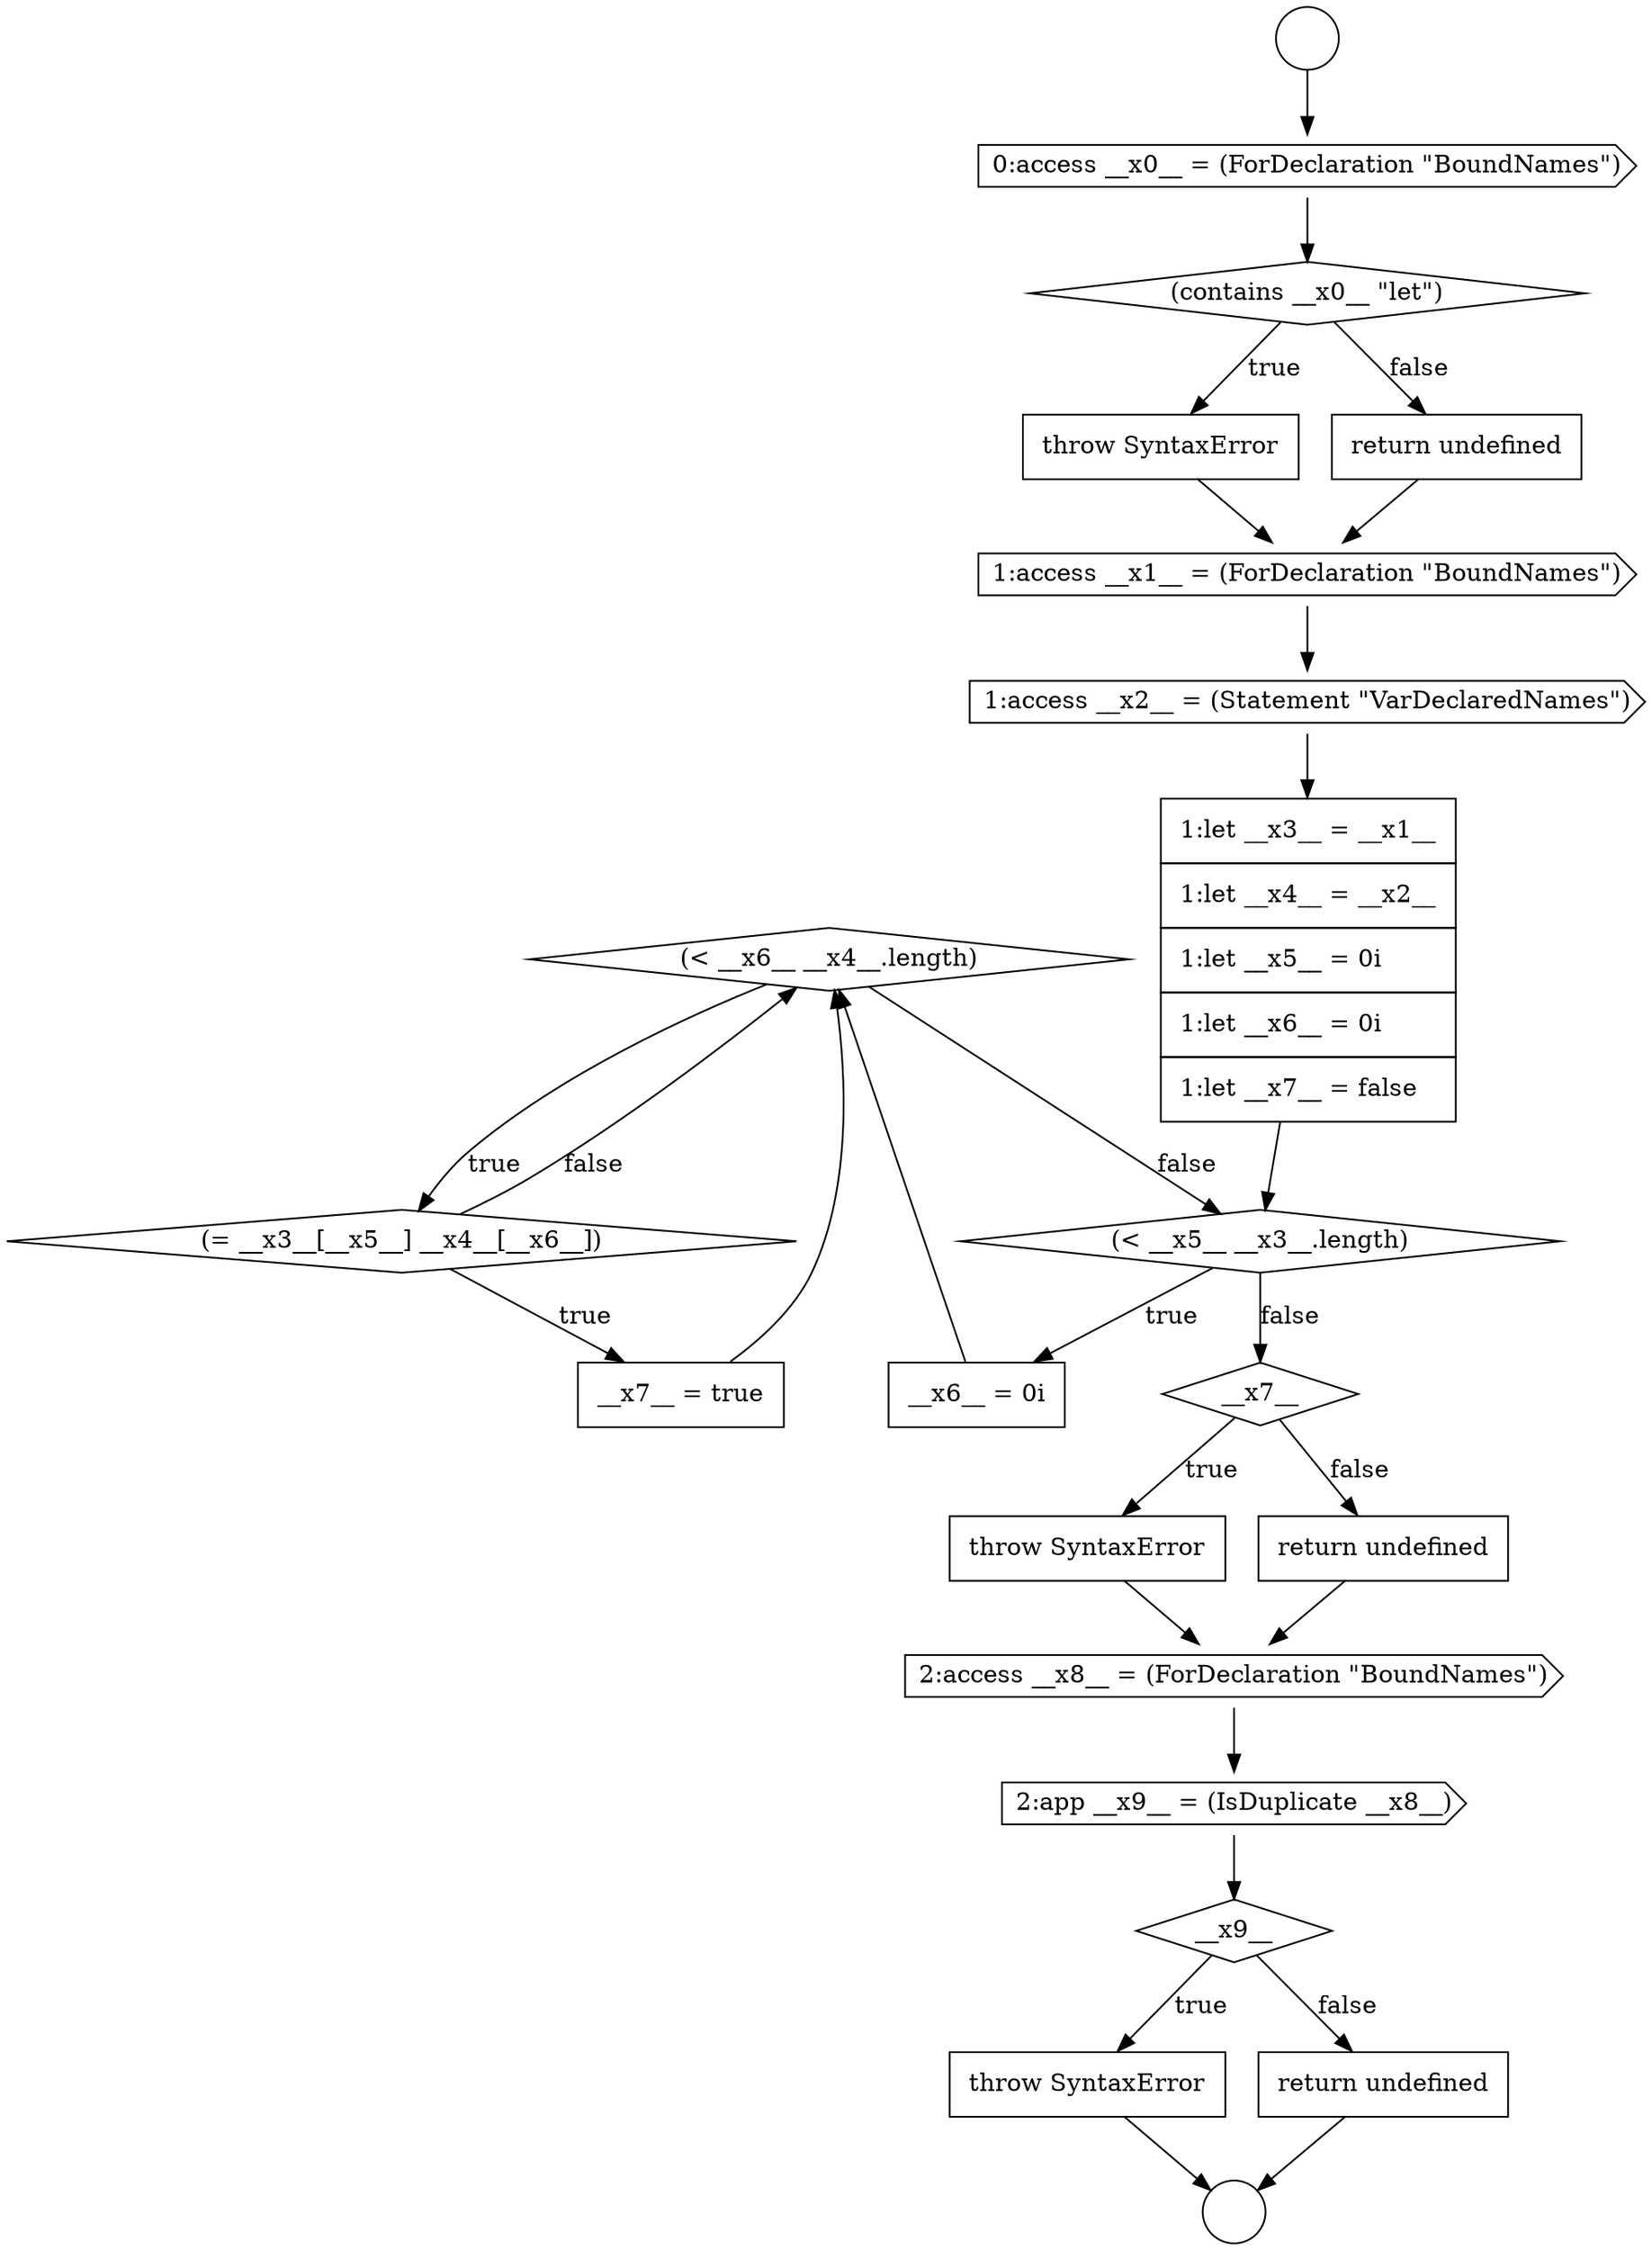 digraph {
  node19306 [shape=diamond, label=<<font color="black">(&lt; __x6__ __x4__.length)</font>> color="black" fillcolor="white" style=filled]
  node19299 [shape=none, margin=0, label=<<font color="black">
    <table border="0" cellborder="1" cellspacing="0" cellpadding="10">
      <tr><td align="left">throw SyntaxError</td></tr>
    </table>
  </font>> color="black" fillcolor="white" style=filled]
  node19314 [shape=diamond, label=<<font color="black">__x9__</font>> color="black" fillcolor="white" style=filled]
  node19310 [shape=none, margin=0, label=<<font color="black">
    <table border="0" cellborder="1" cellspacing="0" cellpadding="10">
      <tr><td align="left">throw SyntaxError</td></tr>
    </table>
  </font>> color="black" fillcolor="white" style=filled]
  node19305 [shape=none, margin=0, label=<<font color="black">
    <table border="0" cellborder="1" cellspacing="0" cellpadding="10">
      <tr><td align="left">__x6__ = 0i</td></tr>
    </table>
  </font>> color="black" fillcolor="white" style=filled]
  node19312 [shape=cds, label=<<font color="black">2:access __x8__ = (ForDeclaration &quot;BoundNames&quot;)</font>> color="black" fillcolor="white" style=filled]
  node19302 [shape=cds, label=<<font color="black">1:access __x2__ = (Statement &quot;VarDeclaredNames&quot;)</font>> color="black" fillcolor="white" style=filled]
  node19315 [shape=none, margin=0, label=<<font color="black">
    <table border="0" cellborder="1" cellspacing="0" cellpadding="10">
      <tr><td align="left">throw SyntaxError</td></tr>
    </table>
  </font>> color="black" fillcolor="white" style=filled]
  node19316 [shape=none, margin=0, label=<<font color="black">
    <table border="0" cellborder="1" cellspacing="0" cellpadding="10">
      <tr><td align="left">return undefined</td></tr>
    </table>
  </font>> color="black" fillcolor="white" style=filled]
  node19297 [shape=cds, label=<<font color="black">0:access __x0__ = (ForDeclaration &quot;BoundNames&quot;)</font>> color="black" fillcolor="white" style=filled]
  node19295 [shape=circle label=" " color="black" fillcolor="white" style=filled]
  node19307 [shape=diamond, label=<<font color="black">(= __x3__[__x5__] __x4__[__x6__])</font>> color="black" fillcolor="white" style=filled]
  node19311 [shape=none, margin=0, label=<<font color="black">
    <table border="0" cellborder="1" cellspacing="0" cellpadding="10">
      <tr><td align="left">return undefined</td></tr>
    </table>
  </font>> color="black" fillcolor="white" style=filled]
  node19313 [shape=cds, label=<<font color="black">2:app __x9__ = (IsDuplicate __x8__)</font>> color="black" fillcolor="white" style=filled]
  node19309 [shape=diamond, label=<<font color="black">__x7__</font>> color="black" fillcolor="white" style=filled]
  node19300 [shape=none, margin=0, label=<<font color="black">
    <table border="0" cellborder="1" cellspacing="0" cellpadding="10">
      <tr><td align="left">return undefined</td></tr>
    </table>
  </font>> color="black" fillcolor="white" style=filled]
  node19303 [shape=none, margin=0, label=<<font color="black">
    <table border="0" cellborder="1" cellspacing="0" cellpadding="10">
      <tr><td align="left">1:let __x3__ = __x1__</td></tr>
      <tr><td align="left">1:let __x4__ = __x2__</td></tr>
      <tr><td align="left">1:let __x5__ = 0i</td></tr>
      <tr><td align="left">1:let __x6__ = 0i</td></tr>
      <tr><td align="left">1:let __x7__ = false</td></tr>
    </table>
  </font>> color="black" fillcolor="white" style=filled]
  node19301 [shape=cds, label=<<font color="black">1:access __x1__ = (ForDeclaration &quot;BoundNames&quot;)</font>> color="black" fillcolor="white" style=filled]
  node19296 [shape=circle label=" " color="black" fillcolor="white" style=filled]
  node19308 [shape=none, margin=0, label=<<font color="black">
    <table border="0" cellborder="1" cellspacing="0" cellpadding="10">
      <tr><td align="left">__x7__ = true</td></tr>
    </table>
  </font>> color="black" fillcolor="white" style=filled]
  node19304 [shape=diamond, label=<<font color="black">(&lt; __x5__ __x3__.length)</font>> color="black" fillcolor="white" style=filled]
  node19298 [shape=diamond, label=<<font color="black">(contains __x0__ &quot;let&quot;)</font>> color="black" fillcolor="white" style=filled]
  node19311 -> node19312 [ color="black"]
  node19302 -> node19303 [ color="black"]
  node19304 -> node19305 [label=<<font color="black">true</font>> color="black"]
  node19304 -> node19309 [label=<<font color="black">false</font>> color="black"]
  node19316 -> node19296 [ color="black"]
  node19303 -> node19304 [ color="black"]
  node19314 -> node19315 [label=<<font color="black">true</font>> color="black"]
  node19314 -> node19316 [label=<<font color="black">false</font>> color="black"]
  node19307 -> node19308 [label=<<font color="black">true</font>> color="black"]
  node19307 -> node19306 [label=<<font color="black">false</font>> color="black"]
  node19301 -> node19302 [ color="black"]
  node19309 -> node19310 [label=<<font color="black">true</font>> color="black"]
  node19309 -> node19311 [label=<<font color="black">false</font>> color="black"]
  node19297 -> node19298 [ color="black"]
  node19306 -> node19307 [label=<<font color="black">true</font>> color="black"]
  node19306 -> node19304 [label=<<font color="black">false</font>> color="black"]
  node19298 -> node19299 [label=<<font color="black">true</font>> color="black"]
  node19298 -> node19300 [label=<<font color="black">false</font>> color="black"]
  node19308 -> node19306 [ color="black"]
  node19312 -> node19313 [ color="black"]
  node19295 -> node19297 [ color="black"]
  node19310 -> node19312 [ color="black"]
  node19313 -> node19314 [ color="black"]
  node19299 -> node19301 [ color="black"]
  node19305 -> node19306 [ color="black"]
  node19315 -> node19296 [ color="black"]
  node19300 -> node19301 [ color="black"]
}
